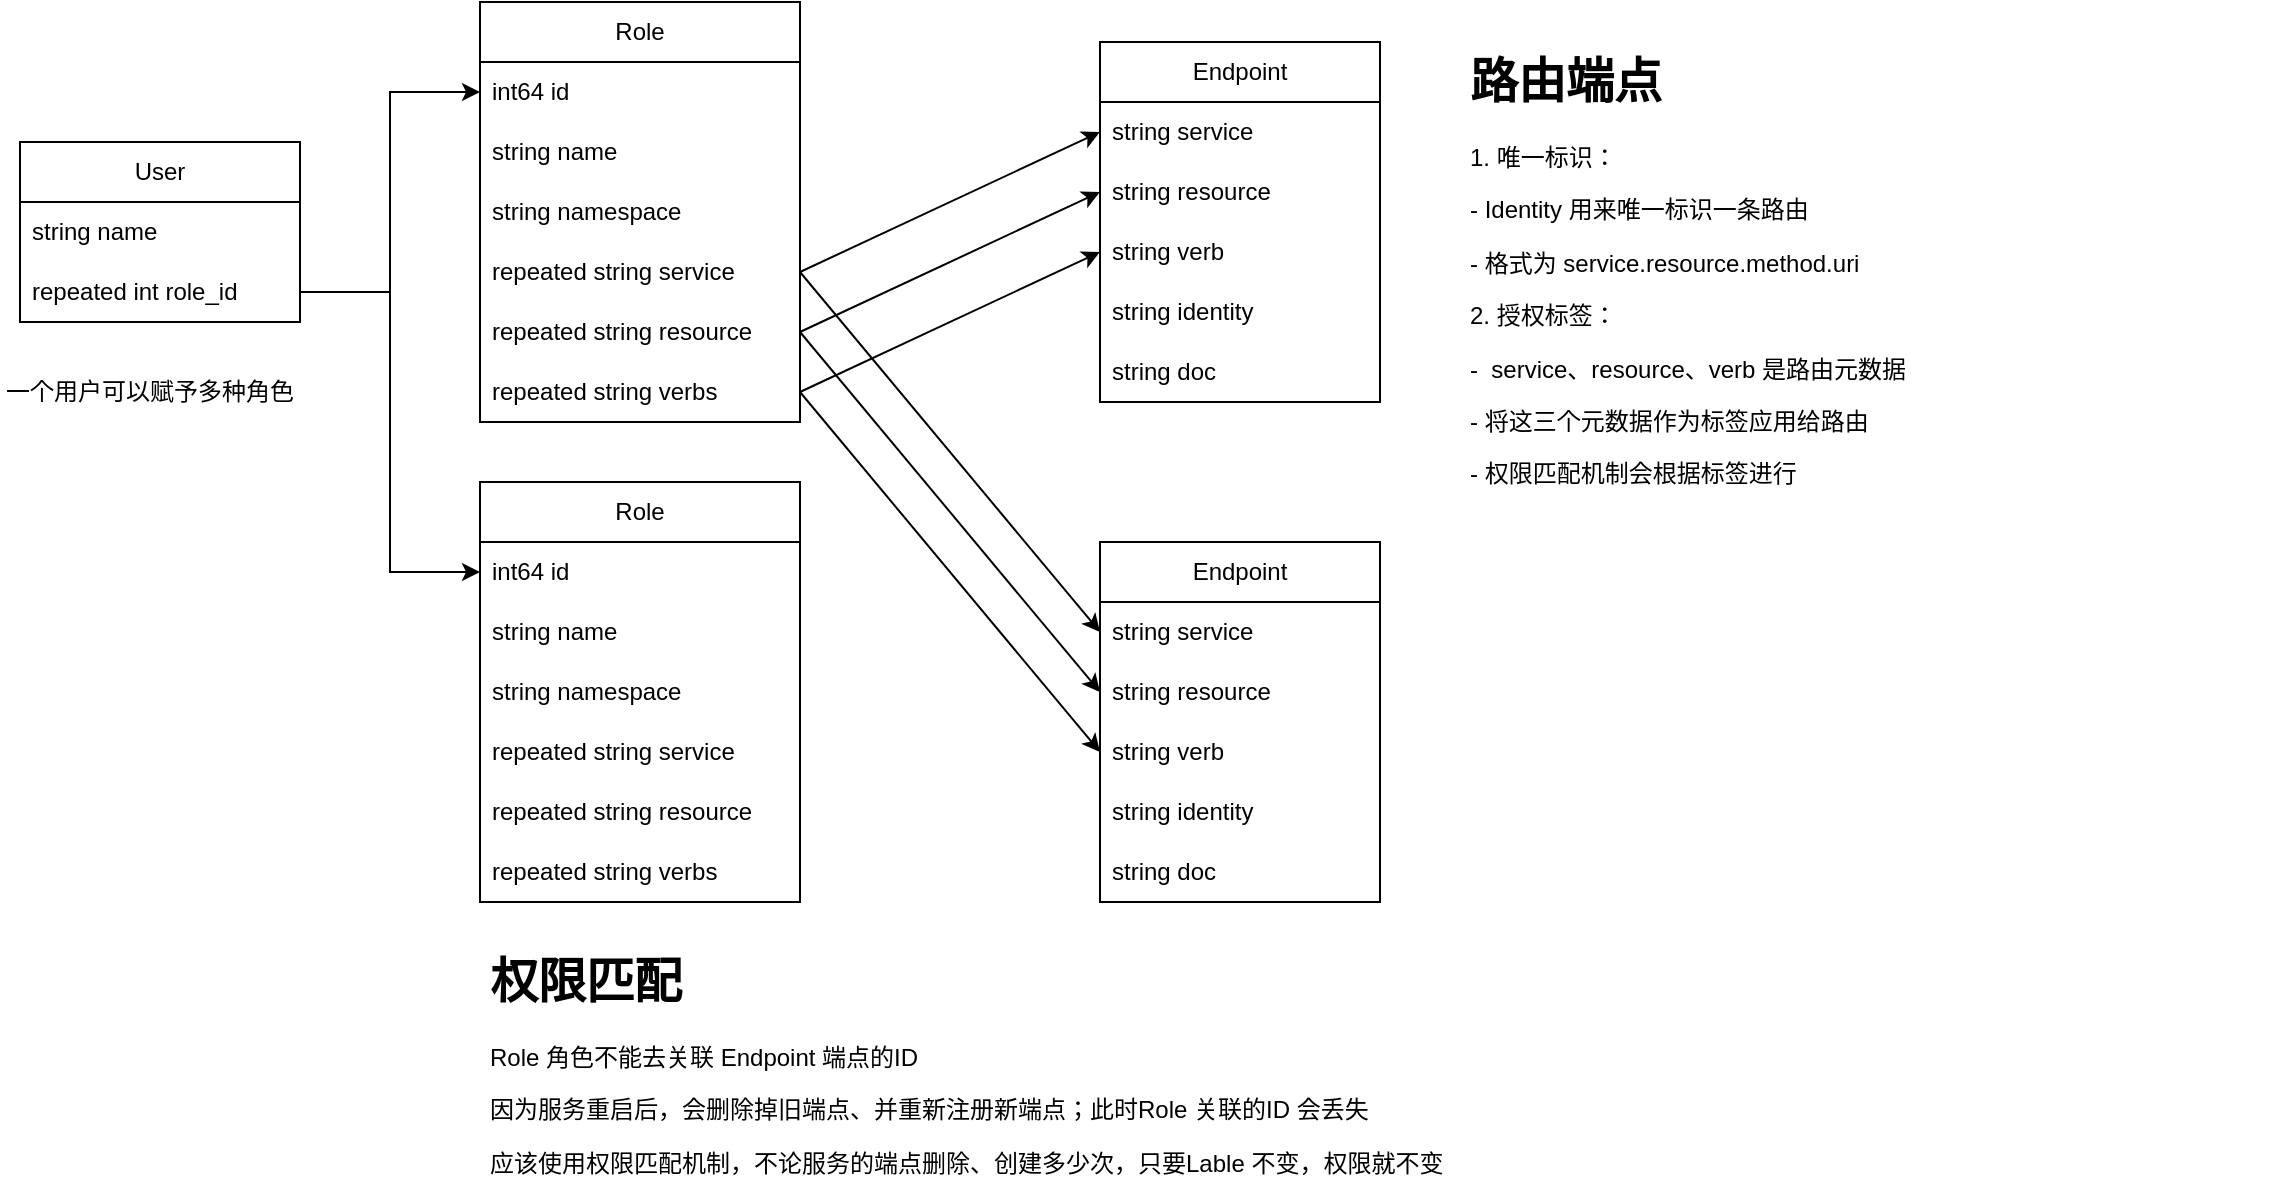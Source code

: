 <mxfile version="20.5.3" type="embed"><diagram id="9U9vTj_1QLf3KQhBxJZr" name="Page-1"><mxGraphModel dx="1146" dy="693" grid="1" gridSize="10" guides="1" tooltips="1" connect="1" arrows="1" fold="1" page="1" pageScale="1" pageWidth="850" pageHeight="1100" math="0" shadow="0"><root><mxCell id="0"/><mxCell id="1" parent="0"/><mxCell id="5" value="User" style="swimlane;fontStyle=0;childLayout=stackLayout;horizontal=1;startSize=30;horizontalStack=0;resizeParent=1;resizeParentMax=0;resizeLast=0;collapsible=1;marginBottom=0;whiteSpace=wrap;html=1;" parent="1" vertex="1"><mxGeometry x="50" y="210" width="140" height="90" as="geometry"/></mxCell><mxCell id="6" value="string name" style="text;strokeColor=none;fillColor=none;align=left;verticalAlign=middle;spacingLeft=4;spacingRight=4;overflow=hidden;points=[[0,0.5],[1,0.5]];portConstraint=eastwest;rotatable=0;whiteSpace=wrap;html=1;" parent="5" vertex="1"><mxGeometry y="30" width="140" height="30" as="geometry"/></mxCell><mxCell id="8" value="repeated int role_id" style="text;strokeColor=none;fillColor=none;align=left;verticalAlign=middle;spacingLeft=4;spacingRight=4;overflow=hidden;points=[[0,0.5],[1,0.5]];portConstraint=eastwest;rotatable=0;whiteSpace=wrap;html=1;" parent="5" vertex="1"><mxGeometry y="60" width="140" height="30" as="geometry"/></mxCell><mxCell id="10" value="Role" style="swimlane;fontStyle=0;childLayout=stackLayout;horizontal=1;startSize=30;horizontalStack=0;resizeParent=1;resizeParentMax=0;resizeLast=0;collapsible=1;marginBottom=0;whiteSpace=wrap;html=1;" parent="1" vertex="1"><mxGeometry x="280" y="140" width="160" height="210" as="geometry"/></mxCell><mxCell id="14" value="int64 id" style="text;strokeColor=none;fillColor=none;align=left;verticalAlign=middle;spacingLeft=4;spacingRight=4;overflow=hidden;points=[[0,0.5],[1,0.5]];portConstraint=eastwest;rotatable=0;whiteSpace=wrap;html=1;" parent="10" vertex="1"><mxGeometry y="30" width="160" height="30" as="geometry"/></mxCell><mxCell id="11" value="string name" style="text;strokeColor=none;fillColor=none;align=left;verticalAlign=middle;spacingLeft=4;spacingRight=4;overflow=hidden;points=[[0,0.5],[1,0.5]];portConstraint=eastwest;rotatable=0;whiteSpace=wrap;html=1;" parent="10" vertex="1"><mxGeometry y="60" width="160" height="30" as="geometry"/></mxCell><mxCell id="108" value="string namespace" style="text;strokeColor=none;fillColor=none;align=left;verticalAlign=middle;spacingLeft=4;spacingRight=4;overflow=hidden;points=[[0,0.5],[1,0.5]];portConstraint=eastwest;rotatable=0;whiteSpace=wrap;html=1;" vertex="1" parent="10"><mxGeometry y="90" width="160" height="30" as="geometry"/></mxCell><mxCell id="105" value="repeated string service" style="text;strokeColor=none;fillColor=none;align=left;verticalAlign=middle;spacingLeft=4;spacingRight=4;overflow=hidden;points=[[0,0.5],[1,0.5]];portConstraint=eastwest;rotatable=0;whiteSpace=wrap;html=1;" vertex="1" parent="10"><mxGeometry y="120" width="160" height="30" as="geometry"/></mxCell><mxCell id="106" value="repeated string resource" style="text;strokeColor=none;fillColor=none;align=left;verticalAlign=middle;spacingLeft=4;spacingRight=4;overflow=hidden;points=[[0,0.5],[1,0.5]];portConstraint=eastwest;rotatable=0;whiteSpace=wrap;html=1;" vertex="1" parent="10"><mxGeometry y="150" width="160" height="30" as="geometry"/></mxCell><mxCell id="107" value="repeated string verbs" style="text;strokeColor=none;fillColor=none;align=left;verticalAlign=middle;spacingLeft=4;spacingRight=4;overflow=hidden;points=[[0,0.5],[1,0.5]];portConstraint=eastwest;rotatable=0;whiteSpace=wrap;html=1;" vertex="1" parent="10"><mxGeometry y="180" width="160" height="30" as="geometry"/></mxCell><mxCell id="15" style="edgeStyle=orthogonalEdgeStyle;rounded=0;orthogonalLoop=1;jettySize=auto;html=1;" parent="1" source="8" target="14" edge="1"><mxGeometry relative="1" as="geometry"/></mxCell><mxCell id="67" value="一个用户可以赋予多种角色" style="text;html=1;strokeColor=none;fillColor=none;align=center;verticalAlign=middle;whiteSpace=wrap;rounded=0;" parent="1" vertex="1"><mxGeometry x="40" y="320" width="150" height="30" as="geometry"/></mxCell><mxCell id="77" value="Endpoint" style="swimlane;fontStyle=0;childLayout=stackLayout;horizontal=1;startSize=30;horizontalStack=0;resizeParent=1;resizeParentMax=0;resizeLast=0;collapsible=1;marginBottom=0;whiteSpace=wrap;html=1;" parent="1" vertex="1"><mxGeometry x="590" y="160" width="140" height="180" as="geometry"><mxRectangle x="760" y="460" width="90" height="30" as="alternateBounds"/></mxGeometry></mxCell><mxCell id="78" value="string service" style="text;strokeColor=none;fillColor=none;align=left;verticalAlign=middle;spacingLeft=4;spacingRight=4;overflow=hidden;points=[[0,0.5],[1,0.5]];portConstraint=eastwest;rotatable=0;whiteSpace=wrap;html=1;" parent="77" vertex="1"><mxGeometry y="30" width="140" height="30" as="geometry"/></mxCell><mxCell id="79" value="string resource" style="text;strokeColor=none;fillColor=none;align=left;verticalAlign=middle;spacingLeft=4;spacingRight=4;overflow=hidden;points=[[0,0.5],[1,0.5]];portConstraint=eastwest;rotatable=0;whiteSpace=wrap;html=1;" parent="77" vertex="1"><mxGeometry y="60" width="140" height="30" as="geometry"/></mxCell><mxCell id="80" value="string verb" style="text;strokeColor=none;fillColor=none;align=left;verticalAlign=middle;spacingLeft=4;spacingRight=4;overflow=hidden;points=[[0,0.5],[1,0.5]];portConstraint=eastwest;rotatable=0;whiteSpace=wrap;html=1;" parent="77" vertex="1"><mxGeometry y="90" width="140" height="30" as="geometry"/></mxCell><mxCell id="81" value="string identity" style="text;strokeColor=none;fillColor=none;align=left;verticalAlign=middle;spacingLeft=4;spacingRight=4;overflow=hidden;points=[[0,0.5],[1,0.5]];portConstraint=eastwest;rotatable=0;whiteSpace=wrap;html=1;" parent="77" vertex="1"><mxGeometry y="120" width="140" height="30" as="geometry"/></mxCell><mxCell id="130" value="string doc" style="text;strokeColor=none;fillColor=none;align=left;verticalAlign=middle;spacingLeft=4;spacingRight=4;overflow=hidden;points=[[0,0.5],[1,0.5]];portConstraint=eastwest;rotatable=0;whiteSpace=wrap;html=1;" vertex="1" parent="77"><mxGeometry y="150" width="140" height="30" as="geometry"/></mxCell><mxCell id="104" value="&lt;h1&gt;路由端点&lt;/h1&gt;&lt;p&gt;1. 唯一标识：&lt;/p&gt;&lt;p&gt;- Identity 用来唯一标识一条路由&lt;/p&gt;&lt;p&gt;- 格式为 service.resource.method.uri&lt;/p&gt;&lt;p&gt;2. 授权标签：&lt;/p&gt;&lt;p&gt;-&amp;nbsp; service、resource、verb 是路由元数据&lt;/p&gt;&lt;p&gt;- 将这三个元数据作为标签应用给路由&lt;/p&gt;&lt;p&gt;- 权限匹配机制会根据标签进行&lt;/p&gt;" style="text;html=1;strokeColor=none;fillColor=none;spacing=5;spacingTop=-20;whiteSpace=wrap;overflow=hidden;rounded=0;" parent="1" vertex="1"><mxGeometry x="770" y="160" width="410" height="240" as="geometry"/></mxCell><mxCell id="109" value="Role" style="swimlane;fontStyle=0;childLayout=stackLayout;horizontal=1;startSize=30;horizontalStack=0;resizeParent=1;resizeParentMax=0;resizeLast=0;collapsible=1;marginBottom=0;whiteSpace=wrap;html=1;" vertex="1" parent="1"><mxGeometry x="280" y="380" width="160" height="210" as="geometry"/></mxCell><mxCell id="110" value="int64 id" style="text;strokeColor=none;fillColor=none;align=left;verticalAlign=middle;spacingLeft=4;spacingRight=4;overflow=hidden;points=[[0,0.5],[1,0.5]];portConstraint=eastwest;rotatable=0;whiteSpace=wrap;html=1;" vertex="1" parent="109"><mxGeometry y="30" width="160" height="30" as="geometry"/></mxCell><mxCell id="111" value="string name" style="text;strokeColor=none;fillColor=none;align=left;verticalAlign=middle;spacingLeft=4;spacingRight=4;overflow=hidden;points=[[0,0.5],[1,0.5]];portConstraint=eastwest;rotatable=0;whiteSpace=wrap;html=1;" vertex="1" parent="109"><mxGeometry y="60" width="160" height="30" as="geometry"/></mxCell><mxCell id="112" value="string namespace" style="text;strokeColor=none;fillColor=none;align=left;verticalAlign=middle;spacingLeft=4;spacingRight=4;overflow=hidden;points=[[0,0.5],[1,0.5]];portConstraint=eastwest;rotatable=0;whiteSpace=wrap;html=1;" vertex="1" parent="109"><mxGeometry y="90" width="160" height="30" as="geometry"/></mxCell><mxCell id="113" value="repeated string service" style="text;strokeColor=none;fillColor=none;align=left;verticalAlign=middle;spacingLeft=4;spacingRight=4;overflow=hidden;points=[[0,0.5],[1,0.5]];portConstraint=eastwest;rotatable=0;whiteSpace=wrap;html=1;" vertex="1" parent="109"><mxGeometry y="120" width="160" height="30" as="geometry"/></mxCell><mxCell id="114" value="repeated string resource" style="text;strokeColor=none;fillColor=none;align=left;verticalAlign=middle;spacingLeft=4;spacingRight=4;overflow=hidden;points=[[0,0.5],[1,0.5]];portConstraint=eastwest;rotatable=0;whiteSpace=wrap;html=1;" vertex="1" parent="109"><mxGeometry y="150" width="160" height="30" as="geometry"/></mxCell><mxCell id="115" value="repeated string verbs" style="text;strokeColor=none;fillColor=none;align=left;verticalAlign=middle;spacingLeft=4;spacingRight=4;overflow=hidden;points=[[0,0.5],[1,0.5]];portConstraint=eastwest;rotatable=0;whiteSpace=wrap;html=1;" vertex="1" parent="109"><mxGeometry y="180" width="160" height="30" as="geometry"/></mxCell><mxCell id="116" style="edgeStyle=orthogonalEdgeStyle;rounded=0;orthogonalLoop=1;jettySize=auto;html=1;entryX=0;entryY=0.5;entryDx=0;entryDy=0;" edge="1" parent="1" source="8" target="110"><mxGeometry relative="1" as="geometry"/></mxCell><mxCell id="117" value="Endpoint" style="swimlane;fontStyle=0;childLayout=stackLayout;horizontal=1;startSize=30;horizontalStack=0;resizeParent=1;resizeParentMax=0;resizeLast=0;collapsible=1;marginBottom=0;whiteSpace=wrap;html=1;" vertex="1" parent="1"><mxGeometry x="590" y="410" width="140" height="180" as="geometry"><mxRectangle x="760" y="460" width="90" height="30" as="alternateBounds"/></mxGeometry></mxCell><mxCell id="118" value="string service" style="text;strokeColor=none;fillColor=none;align=left;verticalAlign=middle;spacingLeft=4;spacingRight=4;overflow=hidden;points=[[0,0.5],[1,0.5]];portConstraint=eastwest;rotatable=0;whiteSpace=wrap;html=1;" vertex="1" parent="117"><mxGeometry y="30" width="140" height="30" as="geometry"/></mxCell><mxCell id="119" value="string resource" style="text;strokeColor=none;fillColor=none;align=left;verticalAlign=middle;spacingLeft=4;spacingRight=4;overflow=hidden;points=[[0,0.5],[1,0.5]];portConstraint=eastwest;rotatable=0;whiteSpace=wrap;html=1;" vertex="1" parent="117"><mxGeometry y="60" width="140" height="30" as="geometry"/></mxCell><mxCell id="120" value="string verb" style="text;strokeColor=none;fillColor=none;align=left;verticalAlign=middle;spacingLeft=4;spacingRight=4;overflow=hidden;points=[[0,0.5],[1,0.5]];portConstraint=eastwest;rotatable=0;whiteSpace=wrap;html=1;" vertex="1" parent="117"><mxGeometry y="90" width="140" height="30" as="geometry"/></mxCell><mxCell id="121" value="string identity" style="text;strokeColor=none;fillColor=none;align=left;verticalAlign=middle;spacingLeft=4;spacingRight=4;overflow=hidden;points=[[0,0.5],[1,0.5]];portConstraint=eastwest;rotatable=0;whiteSpace=wrap;html=1;" vertex="1" parent="117"><mxGeometry y="120" width="140" height="30" as="geometry"/></mxCell><mxCell id="131" value="string doc" style="text;strokeColor=none;fillColor=none;align=left;verticalAlign=middle;spacingLeft=4;spacingRight=4;overflow=hidden;points=[[0,0.5],[1,0.5]];portConstraint=eastwest;rotatable=0;whiteSpace=wrap;html=1;" vertex="1" parent="117"><mxGeometry y="150" width="140" height="30" as="geometry"/></mxCell><mxCell id="122" style="rounded=0;orthogonalLoop=1;jettySize=auto;html=1;entryX=0;entryY=0.5;entryDx=0;entryDy=0;exitX=1;exitY=0.5;exitDx=0;exitDy=0;" edge="1" parent="1" source="105" target="78"><mxGeometry relative="1" as="geometry"><mxPoint x="440" y="280" as="sourcePoint"/></mxGeometry></mxCell><mxCell id="123" style="rounded=0;orthogonalLoop=1;jettySize=auto;html=1;entryX=0;entryY=0.5;entryDx=0;entryDy=0;exitX=1;exitY=0.5;exitDx=0;exitDy=0;" edge="1" parent="1" source="106" target="79"><mxGeometry relative="1" as="geometry"><mxPoint x="440" y="310" as="sourcePoint"/></mxGeometry></mxCell><mxCell id="124" style="rounded=0;orthogonalLoop=1;jettySize=auto;html=1;entryX=0;entryY=0.5;entryDx=0;entryDy=0;exitX=1;exitY=0.5;exitDx=0;exitDy=0;" edge="1" parent="1" source="107" target="80"><mxGeometry relative="1" as="geometry"/></mxCell><mxCell id="125" style="rounded=0;orthogonalLoop=1;jettySize=auto;html=1;entryX=0;entryY=0.5;entryDx=0;entryDy=0;" edge="1" parent="1" target="118"><mxGeometry relative="1" as="geometry"><mxPoint x="440" y="275" as="sourcePoint"/></mxGeometry></mxCell><mxCell id="126" style="rounded=0;orthogonalLoop=1;jettySize=auto;html=1;entryX=0;entryY=0.5;entryDx=0;entryDy=0;exitX=1;exitY=0.5;exitDx=0;exitDy=0;" edge="1" parent="1" source="106" target="119"><mxGeometry relative="1" as="geometry"/></mxCell><mxCell id="127" style="rounded=0;orthogonalLoop=1;jettySize=auto;html=1;entryX=0;entryY=0.5;entryDx=0;entryDy=0;exitX=1;exitY=0.5;exitDx=0;exitDy=0;" edge="1" parent="1" source="107" target="120"><mxGeometry relative="1" as="geometry"/></mxCell><mxCell id="129" value="&lt;h1&gt;权限匹配&lt;/h1&gt;&lt;p&gt;Role 角色不能去关联 Endpoint 端点的ID&lt;/p&gt;&lt;p&gt;因为服务重启后，会删除掉旧端点、并重新注册新端点；此时Role 关联的ID 会丢失&lt;/p&gt;&lt;p&gt;应该使用权限匹配机制，不论服务的端点删除、创建多少次，只要Lable 不变，权限就不变&lt;/p&gt;" style="text;html=1;strokeColor=none;fillColor=none;spacing=5;spacingTop=-20;whiteSpace=wrap;overflow=hidden;rounded=0;" vertex="1" parent="1"><mxGeometry x="280" y="610" width="620" height="120" as="geometry"/></mxCell></root></mxGraphModel></diagram></mxfile>